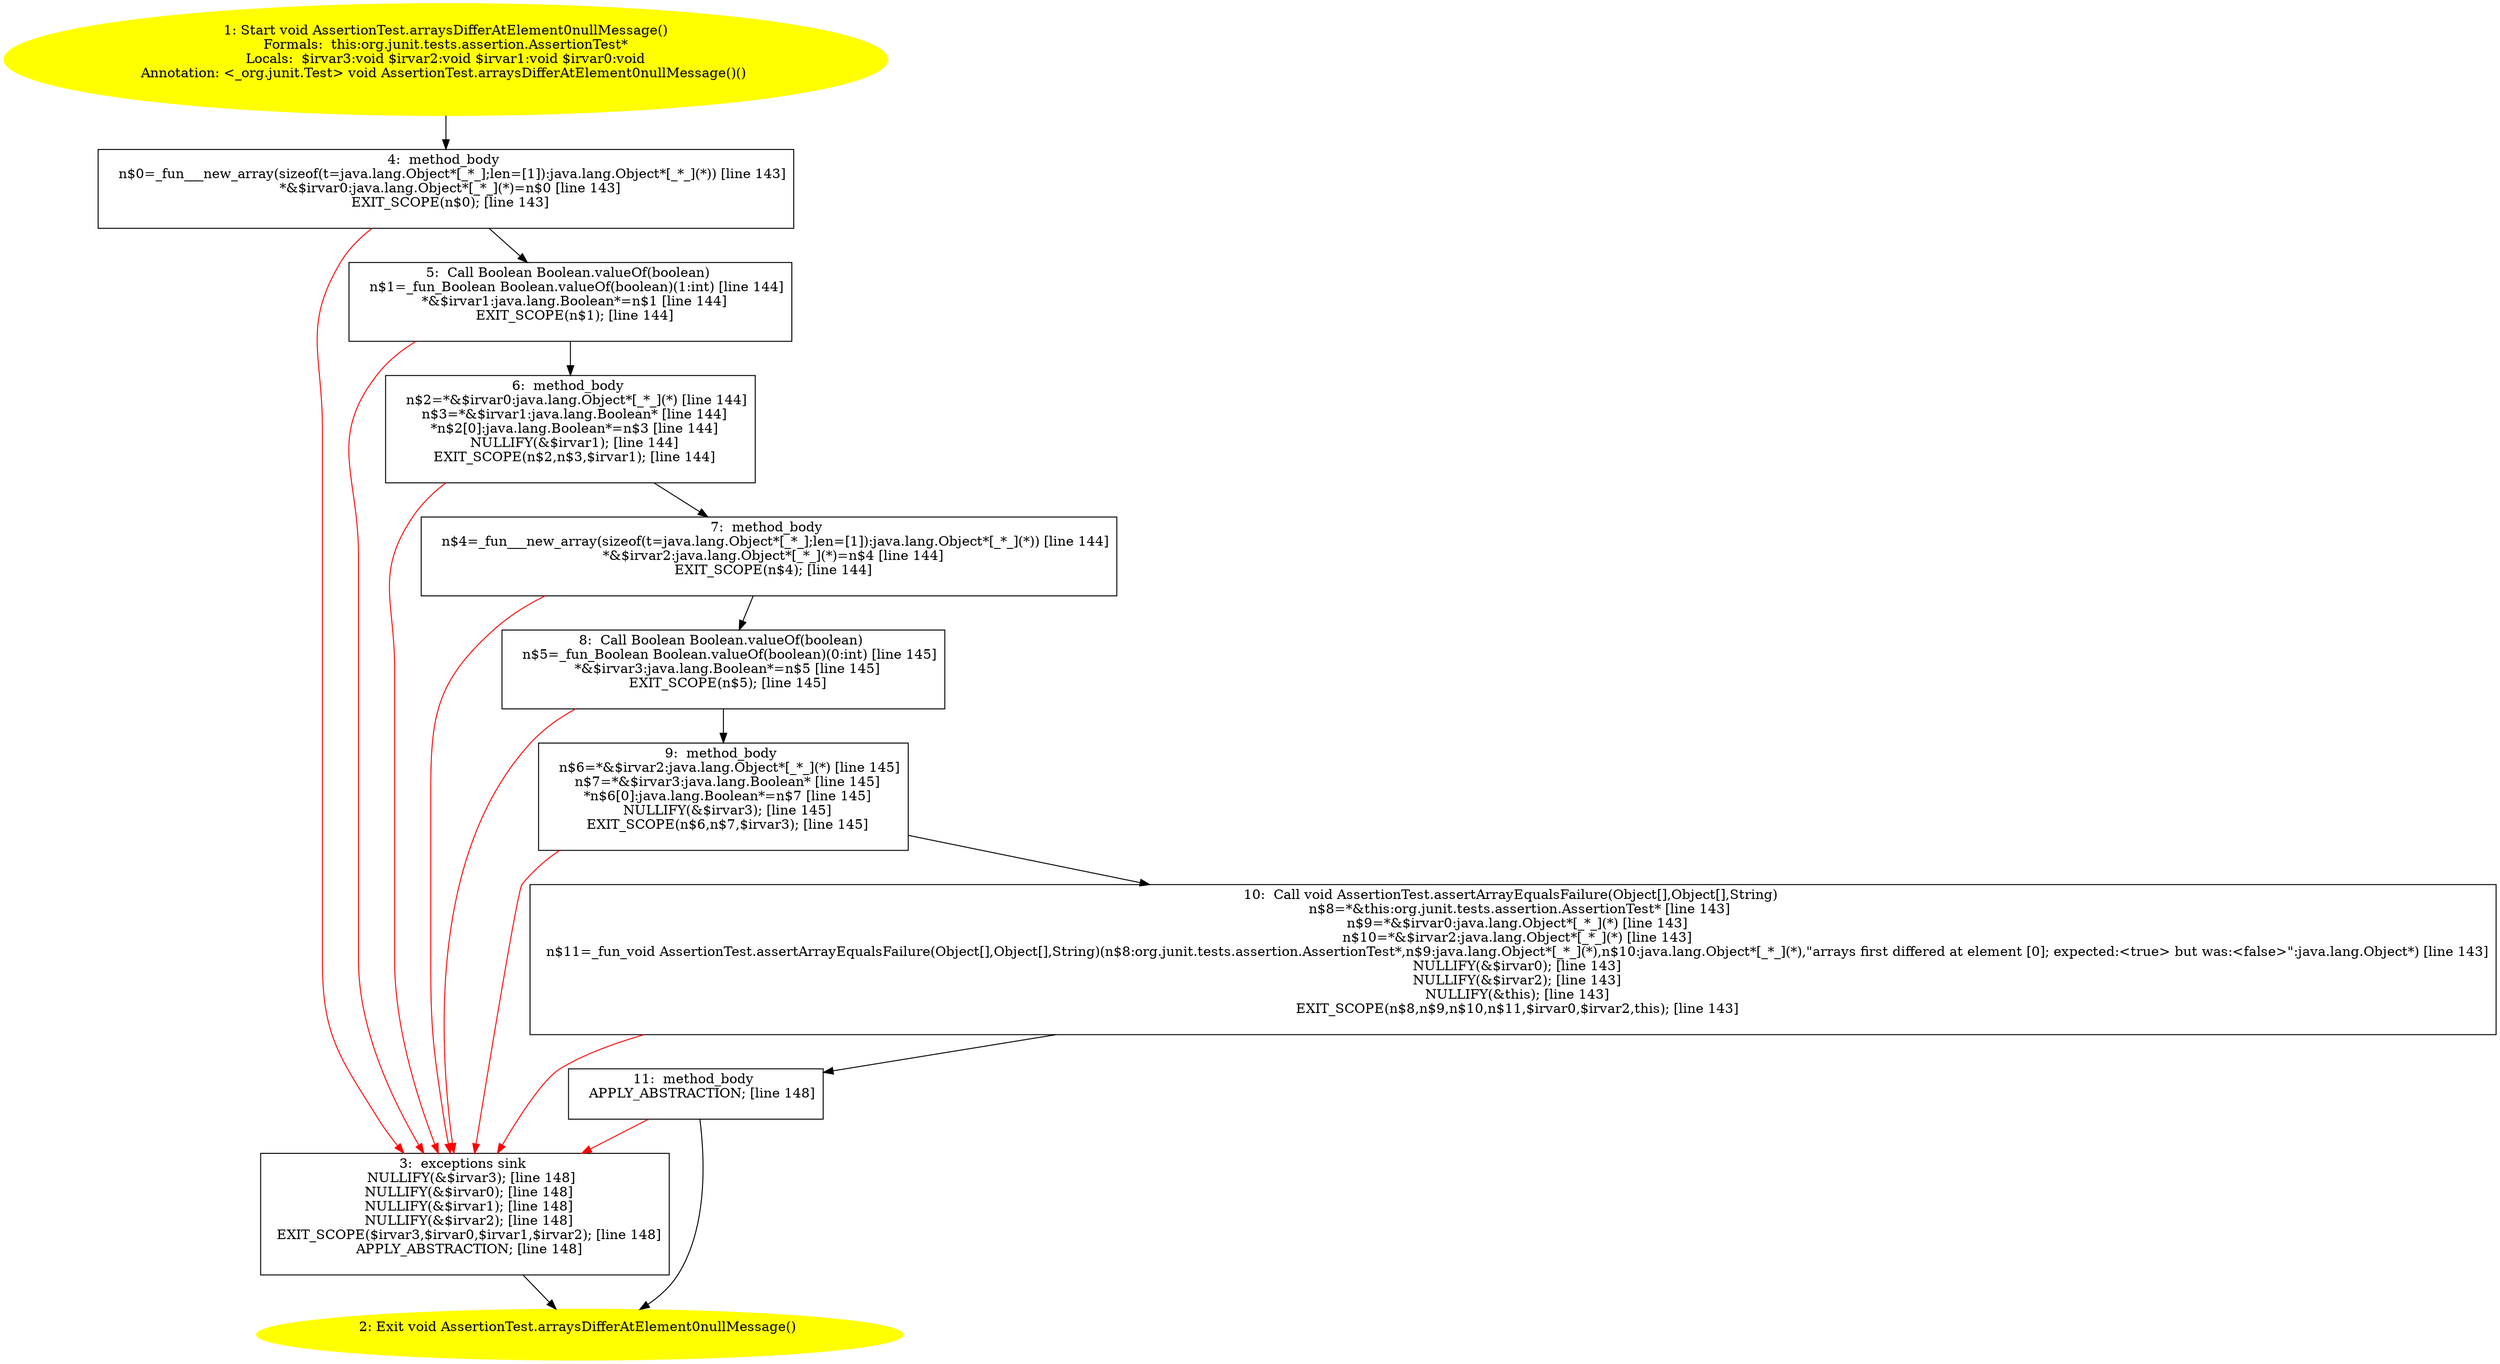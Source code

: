 /* @generated */
digraph cfg {
"org.junit.tests.assertion.AssertionTest.arraysDifferAtElement0nullMessage():void.4bddfa6fa5286c6f8cfa6a2b9274da51_1" [label="1: Start void AssertionTest.arraysDifferAtElement0nullMessage()\nFormals:  this:org.junit.tests.assertion.AssertionTest*\nLocals:  $irvar3:void $irvar2:void $irvar1:void $irvar0:void\nAnnotation: <_org.junit.Test> void AssertionTest.arraysDifferAtElement0nullMessage()() \n  " color=yellow style=filled]
	

	 "org.junit.tests.assertion.AssertionTest.arraysDifferAtElement0nullMessage():void.4bddfa6fa5286c6f8cfa6a2b9274da51_1" -> "org.junit.tests.assertion.AssertionTest.arraysDifferAtElement0nullMessage():void.4bddfa6fa5286c6f8cfa6a2b9274da51_4" ;
"org.junit.tests.assertion.AssertionTest.arraysDifferAtElement0nullMessage():void.4bddfa6fa5286c6f8cfa6a2b9274da51_2" [label="2: Exit void AssertionTest.arraysDifferAtElement0nullMessage() \n  " color=yellow style=filled]
	

"org.junit.tests.assertion.AssertionTest.arraysDifferAtElement0nullMessage():void.4bddfa6fa5286c6f8cfa6a2b9274da51_3" [label="3:  exceptions sink \n   NULLIFY(&$irvar3); [line 148]\n  NULLIFY(&$irvar0); [line 148]\n  NULLIFY(&$irvar1); [line 148]\n  NULLIFY(&$irvar2); [line 148]\n  EXIT_SCOPE($irvar3,$irvar0,$irvar1,$irvar2); [line 148]\n  APPLY_ABSTRACTION; [line 148]\n " shape="box"]
	

	 "org.junit.tests.assertion.AssertionTest.arraysDifferAtElement0nullMessage():void.4bddfa6fa5286c6f8cfa6a2b9274da51_3" -> "org.junit.tests.assertion.AssertionTest.arraysDifferAtElement0nullMessage():void.4bddfa6fa5286c6f8cfa6a2b9274da51_2" ;
"org.junit.tests.assertion.AssertionTest.arraysDifferAtElement0nullMessage():void.4bddfa6fa5286c6f8cfa6a2b9274da51_4" [label="4:  method_body \n   n$0=_fun___new_array(sizeof(t=java.lang.Object*[_*_];len=[1]):java.lang.Object*[_*_](*)) [line 143]\n  *&$irvar0:java.lang.Object*[_*_](*)=n$0 [line 143]\n  EXIT_SCOPE(n$0); [line 143]\n " shape="box"]
	

	 "org.junit.tests.assertion.AssertionTest.arraysDifferAtElement0nullMessage():void.4bddfa6fa5286c6f8cfa6a2b9274da51_4" -> "org.junit.tests.assertion.AssertionTest.arraysDifferAtElement0nullMessage():void.4bddfa6fa5286c6f8cfa6a2b9274da51_5" ;
	 "org.junit.tests.assertion.AssertionTest.arraysDifferAtElement0nullMessage():void.4bddfa6fa5286c6f8cfa6a2b9274da51_4" -> "org.junit.tests.assertion.AssertionTest.arraysDifferAtElement0nullMessage():void.4bddfa6fa5286c6f8cfa6a2b9274da51_3" [color="red" ];
"org.junit.tests.assertion.AssertionTest.arraysDifferAtElement0nullMessage():void.4bddfa6fa5286c6f8cfa6a2b9274da51_5" [label="5:  Call Boolean Boolean.valueOf(boolean) \n   n$1=_fun_Boolean Boolean.valueOf(boolean)(1:int) [line 144]\n  *&$irvar1:java.lang.Boolean*=n$1 [line 144]\n  EXIT_SCOPE(n$1); [line 144]\n " shape="box"]
	

	 "org.junit.tests.assertion.AssertionTest.arraysDifferAtElement0nullMessage():void.4bddfa6fa5286c6f8cfa6a2b9274da51_5" -> "org.junit.tests.assertion.AssertionTest.arraysDifferAtElement0nullMessage():void.4bddfa6fa5286c6f8cfa6a2b9274da51_6" ;
	 "org.junit.tests.assertion.AssertionTest.arraysDifferAtElement0nullMessage():void.4bddfa6fa5286c6f8cfa6a2b9274da51_5" -> "org.junit.tests.assertion.AssertionTest.arraysDifferAtElement0nullMessage():void.4bddfa6fa5286c6f8cfa6a2b9274da51_3" [color="red" ];
"org.junit.tests.assertion.AssertionTest.arraysDifferAtElement0nullMessage():void.4bddfa6fa5286c6f8cfa6a2b9274da51_6" [label="6:  method_body \n   n$2=*&$irvar0:java.lang.Object*[_*_](*) [line 144]\n  n$3=*&$irvar1:java.lang.Boolean* [line 144]\n  *n$2[0]:java.lang.Boolean*=n$3 [line 144]\n  NULLIFY(&$irvar1); [line 144]\n  EXIT_SCOPE(n$2,n$3,$irvar1); [line 144]\n " shape="box"]
	

	 "org.junit.tests.assertion.AssertionTest.arraysDifferAtElement0nullMessage():void.4bddfa6fa5286c6f8cfa6a2b9274da51_6" -> "org.junit.tests.assertion.AssertionTest.arraysDifferAtElement0nullMessage():void.4bddfa6fa5286c6f8cfa6a2b9274da51_7" ;
	 "org.junit.tests.assertion.AssertionTest.arraysDifferAtElement0nullMessage():void.4bddfa6fa5286c6f8cfa6a2b9274da51_6" -> "org.junit.tests.assertion.AssertionTest.arraysDifferAtElement0nullMessage():void.4bddfa6fa5286c6f8cfa6a2b9274da51_3" [color="red" ];
"org.junit.tests.assertion.AssertionTest.arraysDifferAtElement0nullMessage():void.4bddfa6fa5286c6f8cfa6a2b9274da51_7" [label="7:  method_body \n   n$4=_fun___new_array(sizeof(t=java.lang.Object*[_*_];len=[1]):java.lang.Object*[_*_](*)) [line 144]\n  *&$irvar2:java.lang.Object*[_*_](*)=n$4 [line 144]\n  EXIT_SCOPE(n$4); [line 144]\n " shape="box"]
	

	 "org.junit.tests.assertion.AssertionTest.arraysDifferAtElement0nullMessage():void.4bddfa6fa5286c6f8cfa6a2b9274da51_7" -> "org.junit.tests.assertion.AssertionTest.arraysDifferAtElement0nullMessage():void.4bddfa6fa5286c6f8cfa6a2b9274da51_8" ;
	 "org.junit.tests.assertion.AssertionTest.arraysDifferAtElement0nullMessage():void.4bddfa6fa5286c6f8cfa6a2b9274da51_7" -> "org.junit.tests.assertion.AssertionTest.arraysDifferAtElement0nullMessage():void.4bddfa6fa5286c6f8cfa6a2b9274da51_3" [color="red" ];
"org.junit.tests.assertion.AssertionTest.arraysDifferAtElement0nullMessage():void.4bddfa6fa5286c6f8cfa6a2b9274da51_8" [label="8:  Call Boolean Boolean.valueOf(boolean) \n   n$5=_fun_Boolean Boolean.valueOf(boolean)(0:int) [line 145]\n  *&$irvar3:java.lang.Boolean*=n$5 [line 145]\n  EXIT_SCOPE(n$5); [line 145]\n " shape="box"]
	

	 "org.junit.tests.assertion.AssertionTest.arraysDifferAtElement0nullMessage():void.4bddfa6fa5286c6f8cfa6a2b9274da51_8" -> "org.junit.tests.assertion.AssertionTest.arraysDifferAtElement0nullMessage():void.4bddfa6fa5286c6f8cfa6a2b9274da51_9" ;
	 "org.junit.tests.assertion.AssertionTest.arraysDifferAtElement0nullMessage():void.4bddfa6fa5286c6f8cfa6a2b9274da51_8" -> "org.junit.tests.assertion.AssertionTest.arraysDifferAtElement0nullMessage():void.4bddfa6fa5286c6f8cfa6a2b9274da51_3" [color="red" ];
"org.junit.tests.assertion.AssertionTest.arraysDifferAtElement0nullMessage():void.4bddfa6fa5286c6f8cfa6a2b9274da51_9" [label="9:  method_body \n   n$6=*&$irvar2:java.lang.Object*[_*_](*) [line 145]\n  n$7=*&$irvar3:java.lang.Boolean* [line 145]\n  *n$6[0]:java.lang.Boolean*=n$7 [line 145]\n  NULLIFY(&$irvar3); [line 145]\n  EXIT_SCOPE(n$6,n$7,$irvar3); [line 145]\n " shape="box"]
	

	 "org.junit.tests.assertion.AssertionTest.arraysDifferAtElement0nullMessage():void.4bddfa6fa5286c6f8cfa6a2b9274da51_9" -> "org.junit.tests.assertion.AssertionTest.arraysDifferAtElement0nullMessage():void.4bddfa6fa5286c6f8cfa6a2b9274da51_10" ;
	 "org.junit.tests.assertion.AssertionTest.arraysDifferAtElement0nullMessage():void.4bddfa6fa5286c6f8cfa6a2b9274da51_9" -> "org.junit.tests.assertion.AssertionTest.arraysDifferAtElement0nullMessage():void.4bddfa6fa5286c6f8cfa6a2b9274da51_3" [color="red" ];
"org.junit.tests.assertion.AssertionTest.arraysDifferAtElement0nullMessage():void.4bddfa6fa5286c6f8cfa6a2b9274da51_10" [label="10:  Call void AssertionTest.assertArrayEqualsFailure(Object[],Object[],String) \n   n$8=*&this:org.junit.tests.assertion.AssertionTest* [line 143]\n  n$9=*&$irvar0:java.lang.Object*[_*_](*) [line 143]\n  n$10=*&$irvar2:java.lang.Object*[_*_](*) [line 143]\n  n$11=_fun_void AssertionTest.assertArrayEqualsFailure(Object[],Object[],String)(n$8:org.junit.tests.assertion.AssertionTest*,n$9:java.lang.Object*[_*_](*),n$10:java.lang.Object*[_*_](*),\"arrays first differed at element [0]; expected:<true> but was:<false>\":java.lang.Object*) [line 143]\n  NULLIFY(&$irvar0); [line 143]\n  NULLIFY(&$irvar2); [line 143]\n  NULLIFY(&this); [line 143]\n  EXIT_SCOPE(n$8,n$9,n$10,n$11,$irvar0,$irvar2,this); [line 143]\n " shape="box"]
	

	 "org.junit.tests.assertion.AssertionTest.arraysDifferAtElement0nullMessage():void.4bddfa6fa5286c6f8cfa6a2b9274da51_10" -> "org.junit.tests.assertion.AssertionTest.arraysDifferAtElement0nullMessage():void.4bddfa6fa5286c6f8cfa6a2b9274da51_11" ;
	 "org.junit.tests.assertion.AssertionTest.arraysDifferAtElement0nullMessage():void.4bddfa6fa5286c6f8cfa6a2b9274da51_10" -> "org.junit.tests.assertion.AssertionTest.arraysDifferAtElement0nullMessage():void.4bddfa6fa5286c6f8cfa6a2b9274da51_3" [color="red" ];
"org.junit.tests.assertion.AssertionTest.arraysDifferAtElement0nullMessage():void.4bddfa6fa5286c6f8cfa6a2b9274da51_11" [label="11:  method_body \n   APPLY_ABSTRACTION; [line 148]\n " shape="box"]
	

	 "org.junit.tests.assertion.AssertionTest.arraysDifferAtElement0nullMessage():void.4bddfa6fa5286c6f8cfa6a2b9274da51_11" -> "org.junit.tests.assertion.AssertionTest.arraysDifferAtElement0nullMessage():void.4bddfa6fa5286c6f8cfa6a2b9274da51_2" ;
	 "org.junit.tests.assertion.AssertionTest.arraysDifferAtElement0nullMessage():void.4bddfa6fa5286c6f8cfa6a2b9274da51_11" -> "org.junit.tests.assertion.AssertionTest.arraysDifferAtElement0nullMessage():void.4bddfa6fa5286c6f8cfa6a2b9274da51_3" [color="red" ];
}
